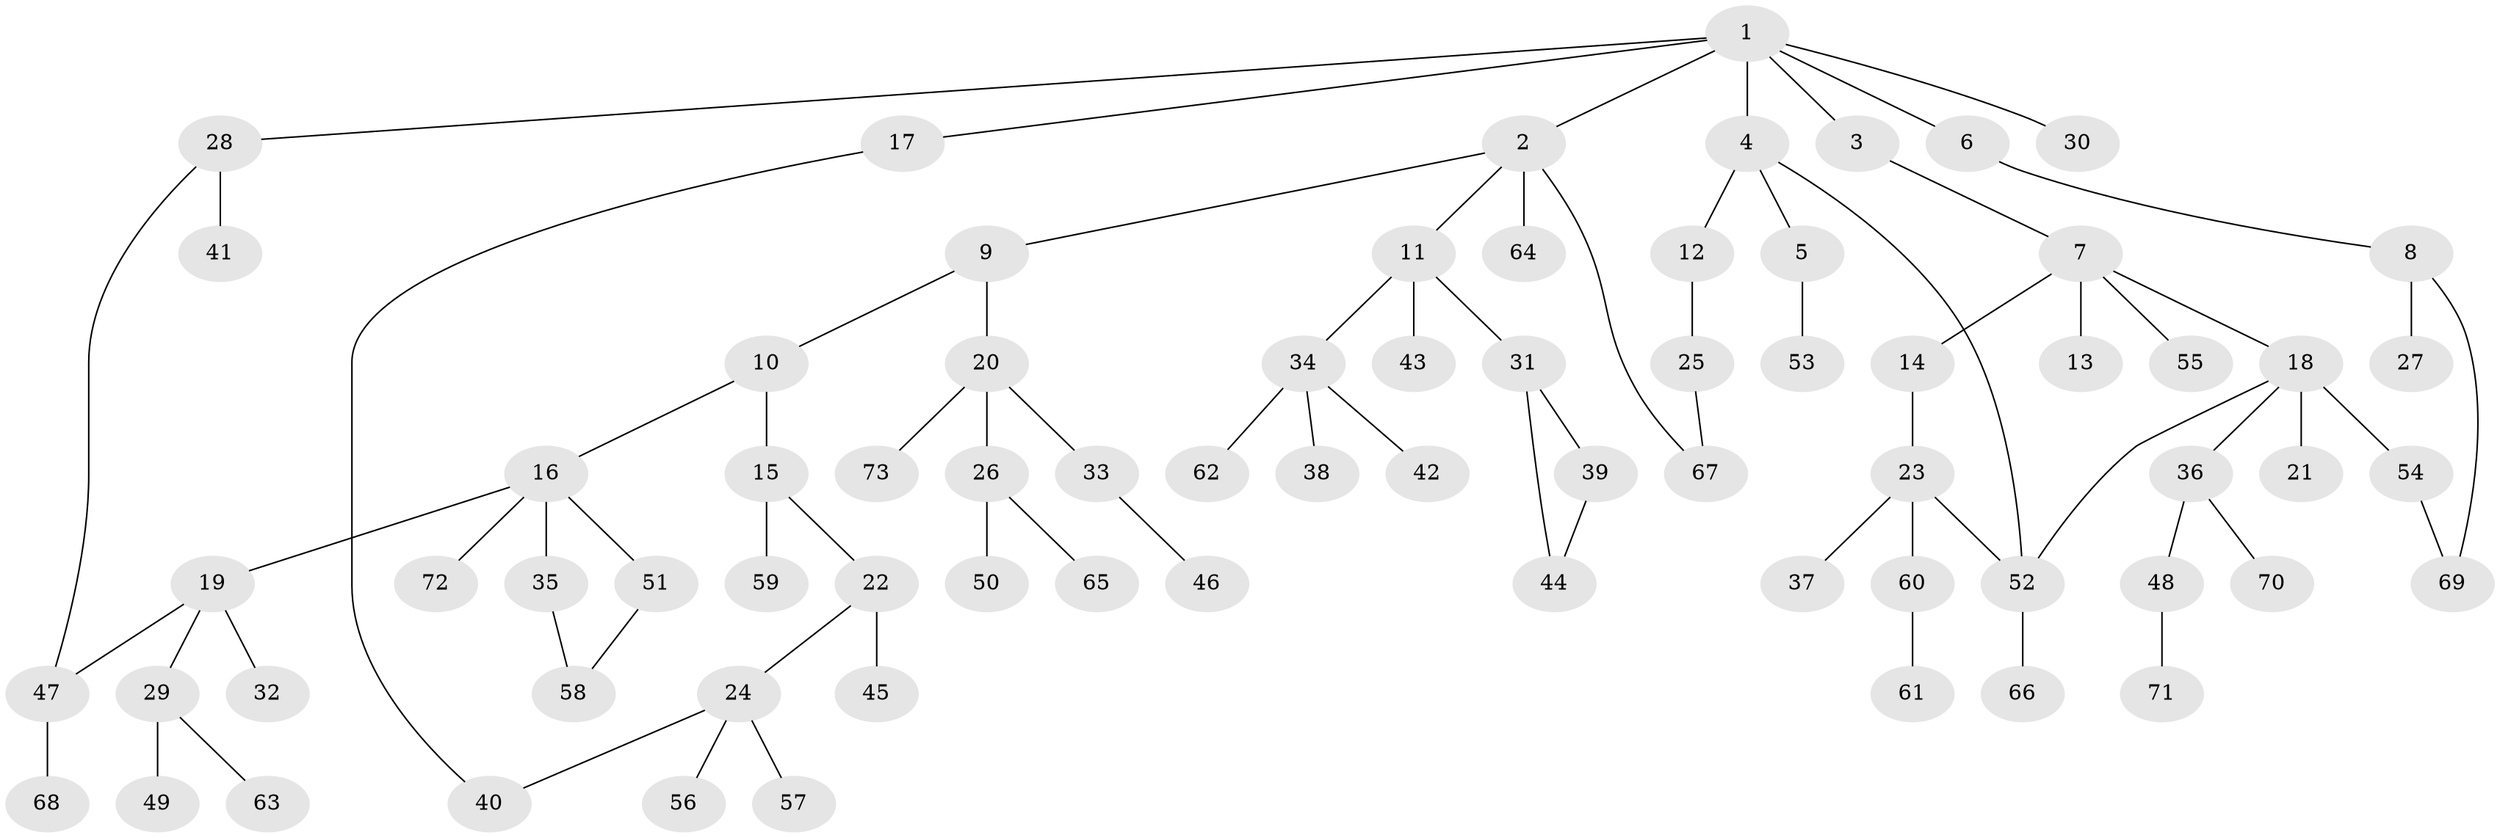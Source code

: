 // Generated by graph-tools (version 1.1) at 2025/13/03/09/25 04:13:27]
// undirected, 73 vertices, 80 edges
graph export_dot {
graph [start="1"]
  node [color=gray90,style=filled];
  1;
  2;
  3;
  4;
  5;
  6;
  7;
  8;
  9;
  10;
  11;
  12;
  13;
  14;
  15;
  16;
  17;
  18;
  19;
  20;
  21;
  22;
  23;
  24;
  25;
  26;
  27;
  28;
  29;
  30;
  31;
  32;
  33;
  34;
  35;
  36;
  37;
  38;
  39;
  40;
  41;
  42;
  43;
  44;
  45;
  46;
  47;
  48;
  49;
  50;
  51;
  52;
  53;
  54;
  55;
  56;
  57;
  58;
  59;
  60;
  61;
  62;
  63;
  64;
  65;
  66;
  67;
  68;
  69;
  70;
  71;
  72;
  73;
  1 -- 2;
  1 -- 3;
  1 -- 4;
  1 -- 6;
  1 -- 17;
  1 -- 28;
  1 -- 30;
  2 -- 9;
  2 -- 11;
  2 -- 64;
  2 -- 67;
  3 -- 7;
  4 -- 5;
  4 -- 12;
  4 -- 52;
  5 -- 53;
  6 -- 8;
  7 -- 13;
  7 -- 14;
  7 -- 18;
  7 -- 55;
  8 -- 27;
  8 -- 69;
  9 -- 10;
  9 -- 20;
  10 -- 15;
  10 -- 16;
  11 -- 31;
  11 -- 34;
  11 -- 43;
  12 -- 25;
  14 -- 23;
  15 -- 22;
  15 -- 59;
  16 -- 19;
  16 -- 35;
  16 -- 51;
  16 -- 72;
  17 -- 40;
  18 -- 21;
  18 -- 36;
  18 -- 54;
  18 -- 52;
  19 -- 29;
  19 -- 32;
  19 -- 47;
  20 -- 26;
  20 -- 33;
  20 -- 73;
  22 -- 24;
  22 -- 45;
  23 -- 37;
  23 -- 60;
  23 -- 52;
  24 -- 56;
  24 -- 57;
  24 -- 40;
  25 -- 67;
  26 -- 50;
  26 -- 65;
  28 -- 41;
  28 -- 47;
  29 -- 49;
  29 -- 63;
  31 -- 39;
  31 -- 44;
  33 -- 46;
  34 -- 38;
  34 -- 42;
  34 -- 62;
  35 -- 58;
  36 -- 48;
  36 -- 70;
  39 -- 44;
  47 -- 68;
  48 -- 71;
  51 -- 58;
  52 -- 66;
  54 -- 69;
  60 -- 61;
}
